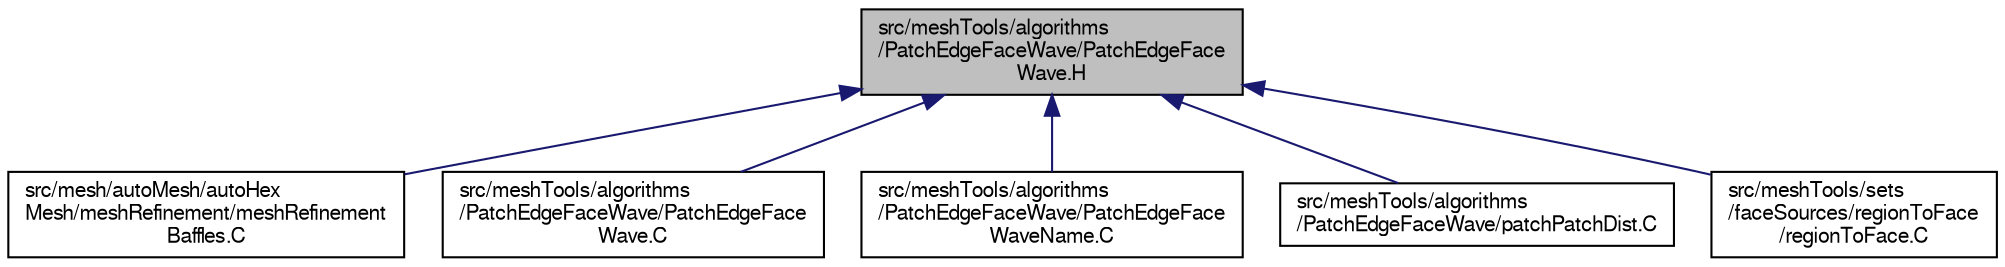 digraph "src/meshTools/algorithms/PatchEdgeFaceWave/PatchEdgeFaceWave.H"
{
  bgcolor="transparent";
  edge [fontname="FreeSans",fontsize="10",labelfontname="FreeSans",labelfontsize="10"];
  node [fontname="FreeSans",fontsize="10",shape=record];
  Node150 [label="src/meshTools/algorithms\l/PatchEdgeFaceWave/PatchEdgeFace\lWave.H",height=0.2,width=0.4,color="black", fillcolor="grey75", style="filled", fontcolor="black"];
  Node150 -> Node151 [dir="back",color="midnightblue",fontsize="10",style="solid",fontname="FreeSans"];
  Node151 [label="src/mesh/autoMesh/autoHex\lMesh/meshRefinement/meshRefinement\lBaffles.C",height=0.2,width=0.4,color="black",URL="$a06923.html"];
  Node150 -> Node152 [dir="back",color="midnightblue",fontsize="10",style="solid",fontname="FreeSans"];
  Node152 [label="src/meshTools/algorithms\l/PatchEdgeFaceWave/PatchEdgeFace\lWave.C",height=0.2,width=0.4,color="black",URL="$a07205.html"];
  Node150 -> Node153 [dir="back",color="midnightblue",fontsize="10",style="solid",fontname="FreeSans"];
  Node153 [label="src/meshTools/algorithms\l/PatchEdgeFaceWave/PatchEdgeFace\lWaveName.C",height=0.2,width=0.4,color="black",URL="$a07211.html"];
  Node150 -> Node154 [dir="back",color="midnightblue",fontsize="10",style="solid",fontname="FreeSans"];
  Node154 [label="src/meshTools/algorithms\l/PatchEdgeFaceWave/patchPatchDist.C",height=0.2,width=0.4,color="black",URL="$a07214.html"];
  Node150 -> Node155 [dir="back",color="midnightblue",fontsize="10",style="solid",fontname="FreeSans"];
  Node155 [label="src/meshTools/sets\l/faceSources/regionToFace\l/regionToFace.C",height=0.2,width=0.4,color="black",URL="$a08018.html"];
}
